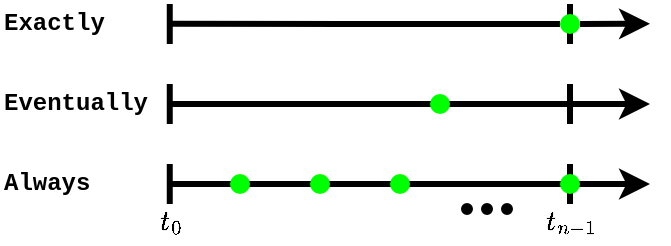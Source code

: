 <mxfile version="15.2.7" type="device"><diagram id="jybeRIMG-wTiD9SCGTpW" name="Page-1"><mxGraphModel dx="621" dy="552" grid="1" gridSize="10" guides="1" tooltips="1" connect="1" arrows="1" fold="1" page="1" pageScale="1" pageWidth="850" pageHeight="1100" math="1" shadow="0"><root><mxCell id="0"/><mxCell id="1" parent="0"/><mxCell id="7lZBAKdJox8qYDFz2rzv-4" value="" style="endArrow=classic;html=1;strokeWidth=3;" parent="1" edge="1"><mxGeometry width="50" height="50" relative="1" as="geometry"><mxPoint x="105" y="160" as="sourcePoint"/><mxPoint x="345" y="160" as="targetPoint"/></mxGeometry></mxCell><mxCell id="7lZBAKdJox8qYDFz2rzv-6" value="" style="endArrow=classic;html=1;strokeWidth=3;" parent="1" edge="1"><mxGeometry width="50" height="50" relative="1" as="geometry"><mxPoint x="105" y="200" as="sourcePoint"/><mxPoint x="345" y="200" as="targetPoint"/></mxGeometry></mxCell><mxCell id="7lZBAKdJox8qYDFz2rzv-8" value="Exactly" style="text;html=1;align=left;verticalAlign=middle;resizable=0;points=[];autosize=1;strokeColor=none;fillColor=none;fontFamily=Courier New;fontSize=12;fontStyle=1" parent="1" vertex="1"><mxGeometry x="20" y="110" width="70" height="20" as="geometry"/></mxCell><mxCell id="7lZBAKdJox8qYDFz2rzv-9" value="Eventually" style="text;html=1;align=left;verticalAlign=middle;resizable=0;points=[];autosize=1;strokeColor=none;fillColor=none;fontFamily=Courier New;fontStyle=1" parent="1" vertex="1"><mxGeometry x="20" y="150" width="90" height="20" as="geometry"/></mxCell><mxCell id="7lZBAKdJox8qYDFz2rzv-10" value="Always" style="text;html=1;align=left;verticalAlign=middle;resizable=0;points=[];autosize=1;strokeColor=none;fillColor=none;fontFamily=Courier New;fontStyle=1" parent="1" vertex="1"><mxGeometry x="20" y="190" width="60" height="20" as="geometry"/></mxCell><mxCell id="7lZBAKdJox8qYDFz2rzv-14" value="\(t_0\)" style="text;html=1;align=center;verticalAlign=middle;resizable=0;points=[];autosize=1;strokeColor=none;fillColor=none;fontSize=12;fontFamily=Courier New;" parent="1" vertex="1"><mxGeometry x="70" y="210" width="70" height="20" as="geometry"/></mxCell><mxCell id="7lZBAKdJox8qYDFz2rzv-18" value="\(t_{n-1}\)" style="text;html=1;align=center;verticalAlign=middle;resizable=0;points=[];autosize=1;strokeColor=none;fillColor=none;fontSize=12;fontFamily=Courier New;" parent="1" vertex="1"><mxGeometry x="260" y="210" width="90" height="20" as="geometry"/></mxCell><mxCell id="7lZBAKdJox8qYDFz2rzv-22" value="" style="endArrow=none;html=1;fontFamily=Courier New;fontSize=12;strokeWidth=3;" parent="1" edge="1"><mxGeometry width="50" height="50" relative="1" as="geometry"><mxPoint x="104.88" y="210" as="sourcePoint"/><mxPoint x="104.88" y="190" as="targetPoint"/></mxGeometry></mxCell><mxCell id="7lZBAKdJox8qYDFz2rzv-23" value="" style="endArrow=none;html=1;fontFamily=Courier New;fontSize=12;strokeWidth=3;" parent="1" edge="1"><mxGeometry width="50" height="50" relative="1" as="geometry"><mxPoint x="104.88" y="170" as="sourcePoint"/><mxPoint x="104.88" y="150" as="targetPoint"/></mxGeometry></mxCell><mxCell id="7lZBAKdJox8qYDFz2rzv-24" value="" style="endArrow=none;html=1;fontFamily=Courier New;fontSize=12;strokeWidth=3;" parent="1" edge="1"><mxGeometry width="50" height="50" relative="1" as="geometry"><mxPoint x="104.88" y="130" as="sourcePoint"/><mxPoint x="104.88" y="110" as="targetPoint"/></mxGeometry></mxCell><mxCell id="7lZBAKdJox8qYDFz2rzv-25" value="" style="endArrow=classic;html=1;strokeWidth=3;startArrow=none;" parent="1" source="7lZBAKdJox8qYDFz2rzv-29" edge="1"><mxGeometry width="50" height="50" relative="1" as="geometry"><mxPoint x="105" y="119.86" as="sourcePoint"/><mxPoint x="345" y="119.86" as="targetPoint"/></mxGeometry></mxCell><mxCell id="7lZBAKdJox8qYDFz2rzv-26" value="" style="endArrow=none;html=1;fontFamily=Courier New;fontSize=12;strokeWidth=3;" parent="1" edge="1"><mxGeometry width="50" height="50" relative="1" as="geometry"><mxPoint x="305" y="130" as="sourcePoint"/><mxPoint x="305" y="110" as="targetPoint"/></mxGeometry></mxCell><mxCell id="7lZBAKdJox8qYDFz2rzv-27" value="" style="endArrow=none;html=1;fontFamily=Courier New;fontSize=12;strokeWidth=3;" parent="1" edge="1"><mxGeometry width="50" height="50" relative="1" as="geometry"><mxPoint x="305" y="170" as="sourcePoint"/><mxPoint x="305" y="150" as="targetPoint"/></mxGeometry></mxCell><mxCell id="7lZBAKdJox8qYDFz2rzv-28" value="" style="endArrow=none;html=1;fontFamily=Courier New;fontSize=12;strokeWidth=3;" parent="1" edge="1"><mxGeometry width="50" height="50" relative="1" as="geometry"><mxPoint x="305" y="210" as="sourcePoint"/><mxPoint x="305" y="190" as="targetPoint"/></mxGeometry></mxCell><mxCell id="7lZBAKdJox8qYDFz2rzv-29" value="" style="ellipse;whiteSpace=wrap;html=1;aspect=fixed;fontFamily=Courier New;fontSize=12;fillColor=#00FF00;align=left;strokeColor=none;" parent="1" vertex="1"><mxGeometry x="300" y="115" width="10" height="10" as="geometry"/></mxCell><mxCell id="7lZBAKdJox8qYDFz2rzv-30" value="" style="endArrow=none;html=1;strokeWidth=3;" parent="1" target="7lZBAKdJox8qYDFz2rzv-29" edge="1"><mxGeometry width="50" height="50" relative="1" as="geometry"><mxPoint x="105" y="119.86" as="sourcePoint"/><mxPoint x="345" y="119.86" as="targetPoint"/><Array as="points"><mxPoint x="205" y="120"/></Array></mxGeometry></mxCell><mxCell id="7lZBAKdJox8qYDFz2rzv-31" value="" style="ellipse;whiteSpace=wrap;html=1;aspect=fixed;fontFamily=Courier New;fontSize=12;fillColor=#00FF00;align=left;strokeColor=none;" parent="1" vertex="1"><mxGeometry x="235" y="155" width="10" height="10" as="geometry"/></mxCell><mxCell id="7lZBAKdJox8qYDFz2rzv-33" value="" style="ellipse;whiteSpace=wrap;html=1;aspect=fixed;fontFamily=Courier New;fontSize=12;fillColor=#00FF00;align=left;strokeColor=none;" parent="1" vertex="1"><mxGeometry x="135" y="195" width="10" height="10" as="geometry"/></mxCell><mxCell id="7lZBAKdJox8qYDFz2rzv-34" value="" style="ellipse;whiteSpace=wrap;html=1;aspect=fixed;fontFamily=Courier New;fontSize=12;fillColor=#00FF00;align=left;strokeColor=none;" parent="1" vertex="1"><mxGeometry x="215" y="195" width="10" height="10" as="geometry"/></mxCell><mxCell id="7lZBAKdJox8qYDFz2rzv-35" value="" style="ellipse;whiteSpace=wrap;html=1;aspect=fixed;fontFamily=Courier New;fontSize=12;fillColor=#00FF00;align=left;strokeColor=none;" parent="1" vertex="1"><mxGeometry x="175" y="195" width="10" height="10" as="geometry"/></mxCell><mxCell id="7lZBAKdJox8qYDFz2rzv-36" value="" style="ellipse;whiteSpace=wrap;html=1;aspect=fixed;fontFamily=Courier New;fontSize=12;fillColor=#00FF00;align=left;strokeColor=none;" parent="1" vertex="1"><mxGeometry x="300" y="195" width="10" height="10" as="geometry"/></mxCell><mxCell id="7lZBAKdJox8qYDFz2rzv-39" value="" style="ellipse;whiteSpace=wrap;html=1;aspect=fixed;fontFamily=Courier New;fontSize=12;fillColor=#000000;align=left;strokeColor=default;" parent="1" vertex="1"><mxGeometry x="251" y="210" width="5" height="5" as="geometry"/></mxCell><mxCell id="7lZBAKdJox8qYDFz2rzv-40" value="" style="ellipse;whiteSpace=wrap;html=1;aspect=fixed;fontFamily=Courier New;fontSize=12;fillColor=#000000;align=left;strokeColor=default;" parent="1" vertex="1"><mxGeometry x="261" y="210" width="5" height="5" as="geometry"/></mxCell><mxCell id="7lZBAKdJox8qYDFz2rzv-41" value="" style="ellipse;whiteSpace=wrap;html=1;aspect=fixed;fontFamily=Courier New;fontSize=12;fillColor=#000000;align=left;strokeColor=default;" parent="1" vertex="1"><mxGeometry x="271" y="210" width="5" height="5" as="geometry"/></mxCell></root></mxGraphModel></diagram></mxfile>